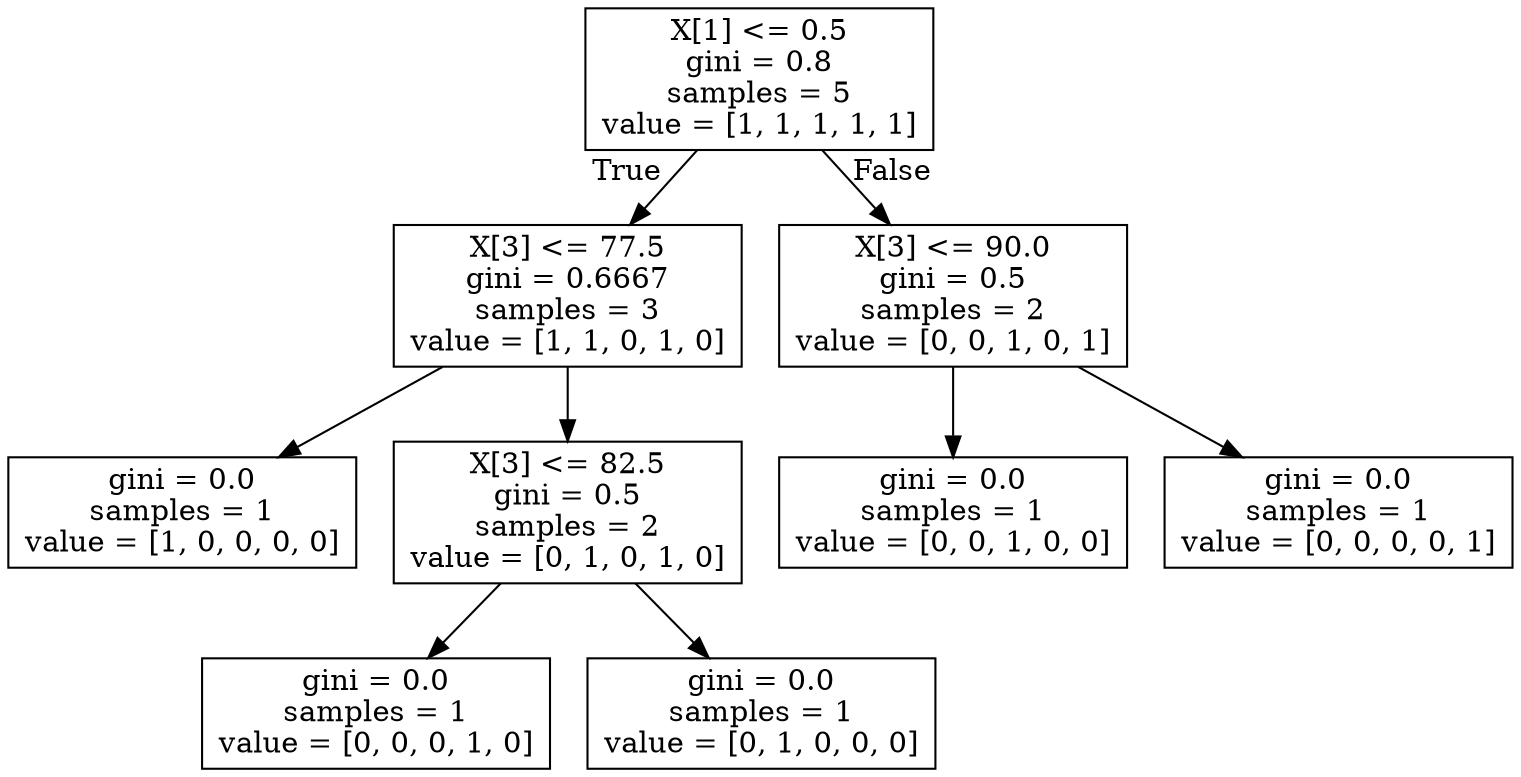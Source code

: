 digraph Tree {
node [shape=box] ;
0 [label="X[1] <= 0.5\ngini = 0.8\nsamples = 5\nvalue = [1, 1, 1, 1, 1]"] ;
1 [label="X[3] <= 77.5\ngini = 0.6667\nsamples = 3\nvalue = [1, 1, 0, 1, 0]"] ;
0 -> 1 [labeldistance=2.5, labelangle=45, headlabel="True"] ;
2 [label="gini = 0.0\nsamples = 1\nvalue = [1, 0, 0, 0, 0]"] ;
1 -> 2 ;
3 [label="X[3] <= 82.5\ngini = 0.5\nsamples = 2\nvalue = [0, 1, 0, 1, 0]"] ;
1 -> 3 ;
4 [label="gini = 0.0\nsamples = 1\nvalue = [0, 0, 0, 1, 0]"] ;
3 -> 4 ;
5 [label="gini = 0.0\nsamples = 1\nvalue = [0, 1, 0, 0, 0]"] ;
3 -> 5 ;
6 [label="X[3] <= 90.0\ngini = 0.5\nsamples = 2\nvalue = [0, 0, 1, 0, 1]"] ;
0 -> 6 [labeldistance=2.5, labelangle=-45, headlabel="False"] ;
7 [label="gini = 0.0\nsamples = 1\nvalue = [0, 0, 1, 0, 0]"] ;
6 -> 7 ;
8 [label="gini = 0.0\nsamples = 1\nvalue = [0, 0, 0, 0, 1]"] ;
6 -> 8 ;
}